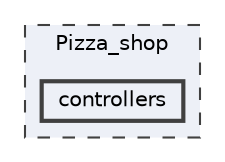 digraph "Pizza_shop/controllers"
{
 // LATEX_PDF_SIZE
  bgcolor="transparent";
  edge [fontname=Helvetica,fontsize=10,labelfontname=Helvetica,labelfontsize=10];
  node [fontname=Helvetica,fontsize=10,shape=box,height=0.2,width=0.4];
  compound=true
  subgraph clusterdir_2a2a0e2a4f814798aa4c25a09891314d {
    graph [ bgcolor="#edf0f7", pencolor="grey25", label="Pizza_shop", fontname=Helvetica,fontsize=10 style="filled,dashed", URL="dir_2a2a0e2a4f814798aa4c25a09891314d.html",tooltip=""]
  dir_0acb7f16792e57fd622e1e5092c05ea8 [label="controllers", fillcolor="#edf0f7", color="grey25", style="filled,bold", URL="dir_0acb7f16792e57fd622e1e5092c05ea8.html",tooltip=""];
  }
}
